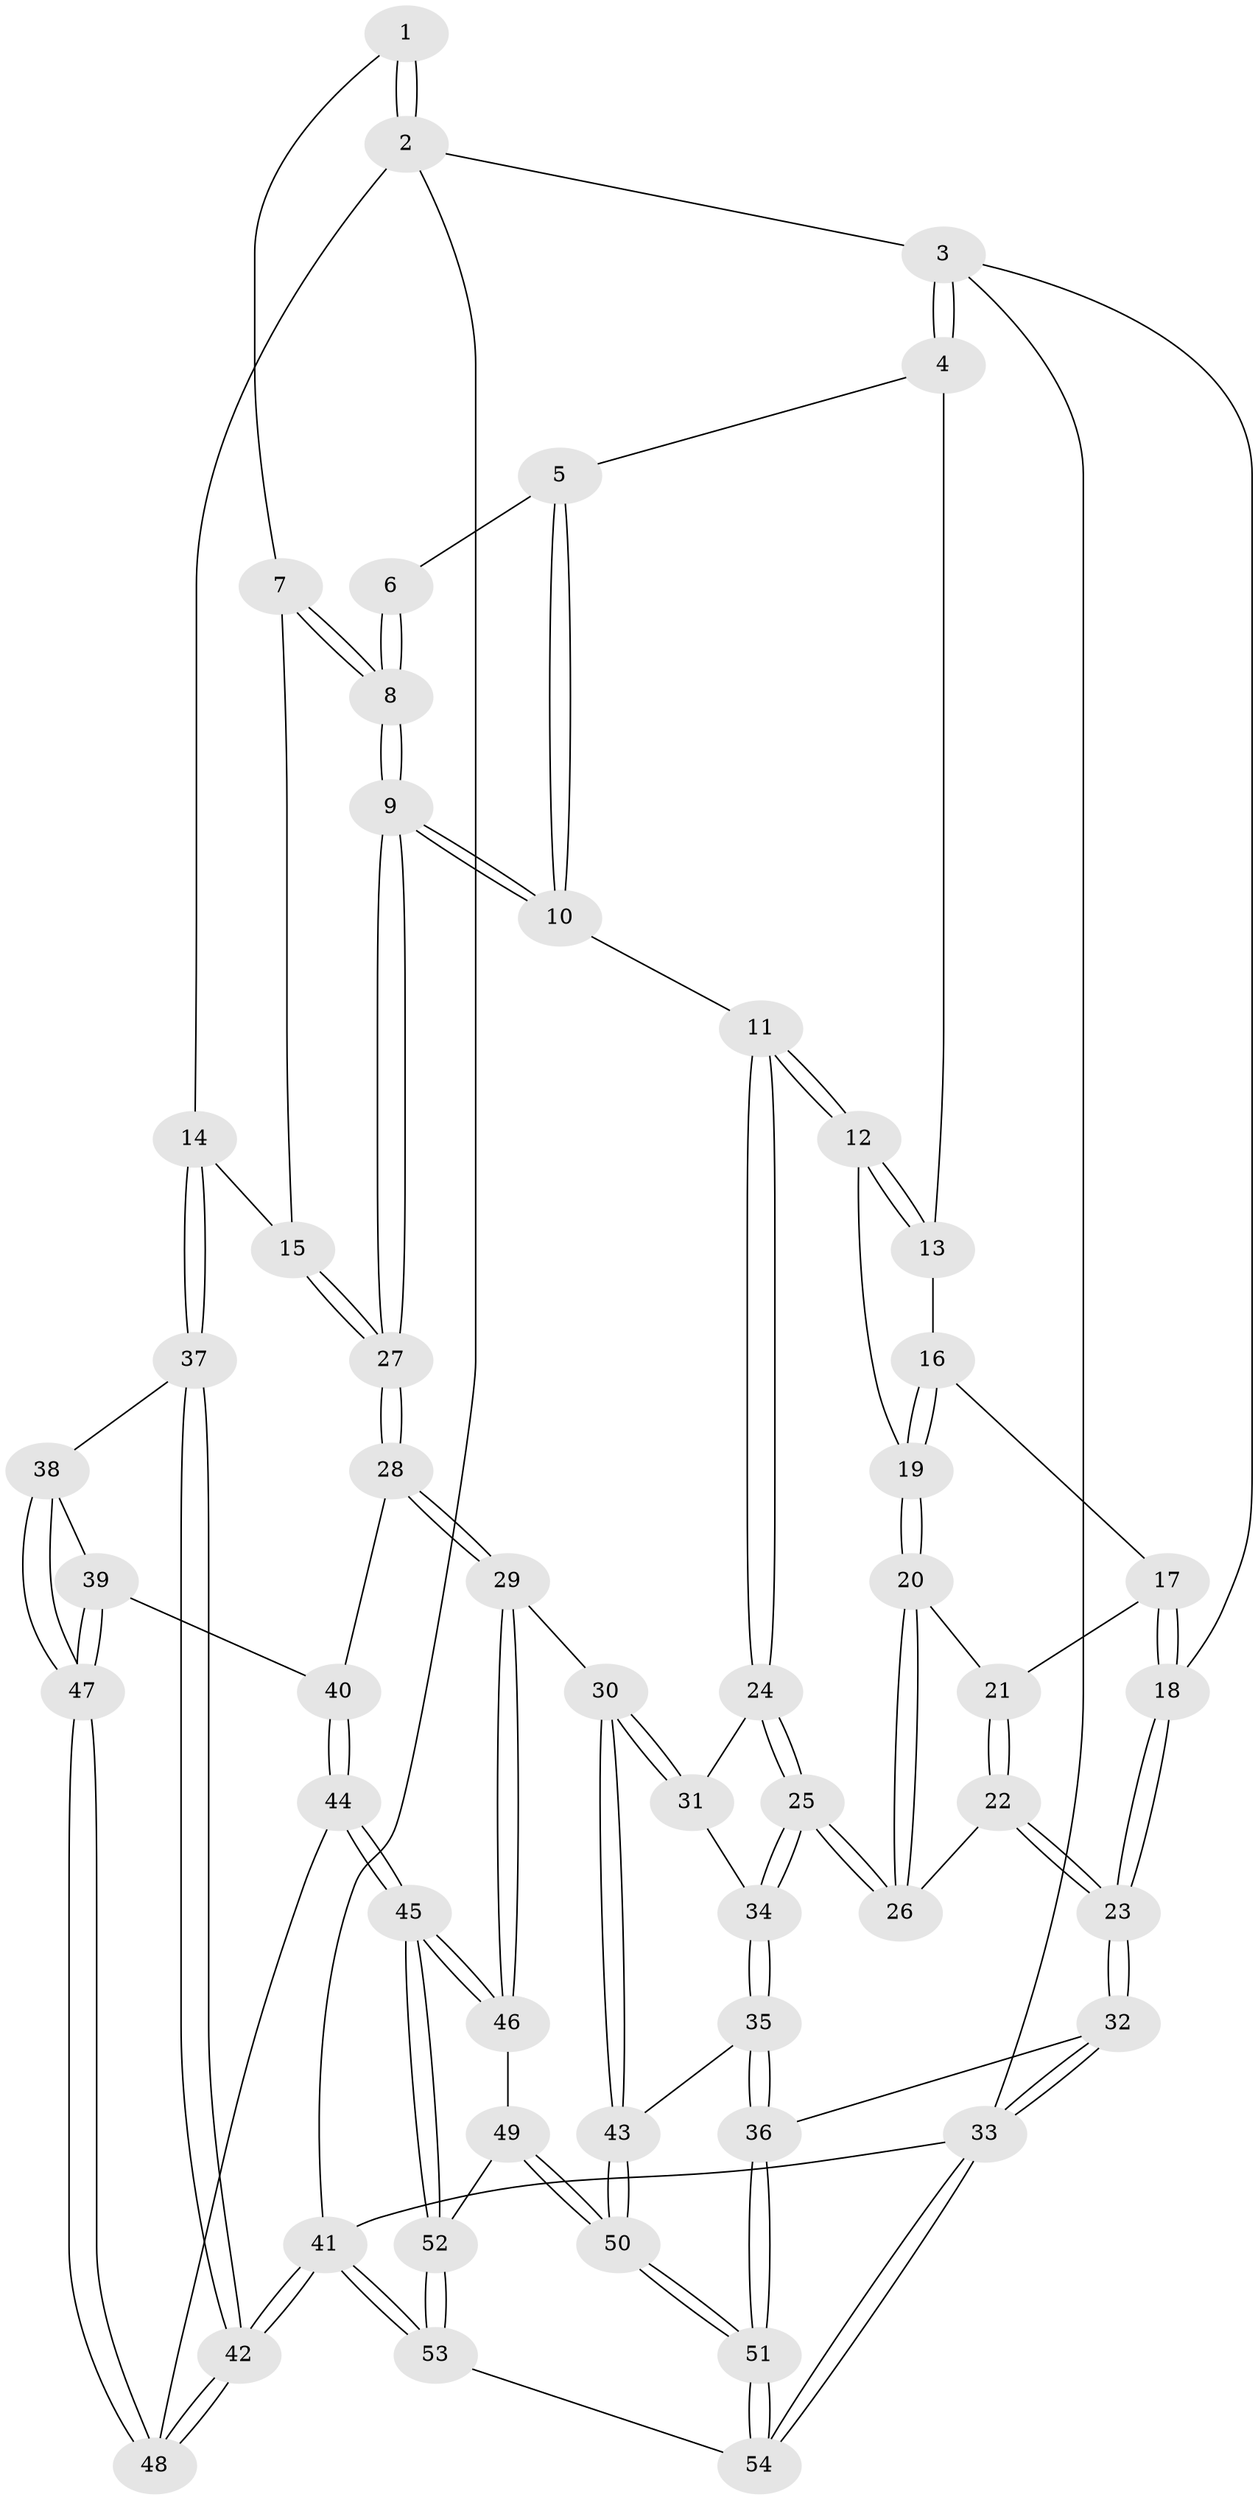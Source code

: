 // Generated by graph-tools (version 1.1) at 2025/27/03/09/25 03:27:14]
// undirected, 54 vertices, 132 edges
graph export_dot {
graph [start="1"]
  node [color=gray90,style=filled];
  1 [pos="+0.8975221386794786+0"];
  2 [pos="+1+0"];
  3 [pos="+0+0"];
  4 [pos="+0.2535904806943264+0"];
  5 [pos="+0.4881070770162296+0"];
  6 [pos="+0.5534920238588925+0"];
  7 [pos="+0.838941559431953+0.016171256646206097"];
  8 [pos="+0.682341186068795+0.26878316278092274"];
  9 [pos="+0.6765842207866936+0.31397322426986485"];
  10 [pos="+0.47773676709574+0.2336224315828608"];
  11 [pos="+0.4155749454468808+0.25543113006668816"];
  12 [pos="+0.3755228512473243+0.23682208842608427"];
  13 [pos="+0.26045863658400276+0"];
  14 [pos="+1+0.24899137029143403"];
  15 [pos="+0.9112769913258206+0.2710778460370874"];
  16 [pos="+0.23324110277223817+0.08819142796821929"];
  17 [pos="+0.10353444033355516+0.23528551775629797"];
  18 [pos="+0+0.053440839836643945"];
  19 [pos="+0.23645935784601768+0.26811113984242907"];
  20 [pos="+0.22018223999532985+0.28455149982766453"];
  21 [pos="+0.11349353883656253+0.24588689385804363"];
  22 [pos="+0.07620454804247322+0.39896011134033293"];
  23 [pos="+0+0.6170863413143486"];
  24 [pos="+0.40962466137069964+0.27902613799512405"];
  25 [pos="+0.2630726727884336+0.4052236995549473"];
  26 [pos="+0.22525339165264957+0.34320871984016804"];
  27 [pos="+0.711749766558522+0.38177200489832464"];
  28 [pos="+0.7094905581152792+0.41517079385635747"];
  29 [pos="+0.6416627104540623+0.48147994613548467"];
  30 [pos="+0.5594203802343547+0.49864753028802805"];
  31 [pos="+0.42059501874168054+0.42170113101542905"];
  32 [pos="+0+0.6522488912616871"];
  33 [pos="+0+1"];
  34 [pos="+0.27604403512768616+0.465262207263516"];
  35 [pos="+0.2681020375795738+0.4856064069386413"];
  36 [pos="+0+0.6533870927734121"];
  37 [pos="+1+0.5199202853628925"];
  38 [pos="+1+0.535544135002654"];
  39 [pos="+0.8907567218415146+0.5199098962286002"];
  40 [pos="+0.8335916637809313+0.5054746745607394"];
  41 [pos="+1+1"];
  42 [pos="+1+1"];
  43 [pos="+0.40799493782307233+0.6341397457972597"];
  44 [pos="+0.8120537666240185+0.7506589292714808"];
  45 [pos="+0.7425596775755612+0.7884970489400662"];
  46 [pos="+0.6453860974989564+0.5655371998582409"];
  47 [pos="+0.9106772111578846+0.7422050235844582"];
  48 [pos="+0.904575089850847+0.7567132092772498"];
  49 [pos="+0.5707321741334176+0.7088254463395895"];
  50 [pos="+0.3780952059287022+0.8082312474822234"];
  51 [pos="+0.3709116650053642+0.8235019369787556"];
  52 [pos="+0.7278123084557442+0.8134224950658866"];
  53 [pos="+0.6639283897060124+1"];
  54 [pos="+0.4217872526493899+0.9835875794160036"];
  1 -- 2;
  1 -- 2;
  1 -- 7;
  2 -- 3;
  2 -- 14;
  2 -- 41;
  3 -- 4;
  3 -- 4;
  3 -- 18;
  3 -- 33;
  4 -- 5;
  4 -- 13;
  5 -- 6;
  5 -- 10;
  5 -- 10;
  6 -- 8;
  6 -- 8;
  7 -- 8;
  7 -- 8;
  7 -- 15;
  8 -- 9;
  8 -- 9;
  9 -- 10;
  9 -- 10;
  9 -- 27;
  9 -- 27;
  10 -- 11;
  11 -- 12;
  11 -- 12;
  11 -- 24;
  11 -- 24;
  12 -- 13;
  12 -- 13;
  12 -- 19;
  13 -- 16;
  14 -- 15;
  14 -- 37;
  14 -- 37;
  15 -- 27;
  15 -- 27;
  16 -- 17;
  16 -- 19;
  16 -- 19;
  17 -- 18;
  17 -- 18;
  17 -- 21;
  18 -- 23;
  18 -- 23;
  19 -- 20;
  19 -- 20;
  20 -- 21;
  20 -- 26;
  20 -- 26;
  21 -- 22;
  21 -- 22;
  22 -- 23;
  22 -- 23;
  22 -- 26;
  23 -- 32;
  23 -- 32;
  24 -- 25;
  24 -- 25;
  24 -- 31;
  25 -- 26;
  25 -- 26;
  25 -- 34;
  25 -- 34;
  27 -- 28;
  27 -- 28;
  28 -- 29;
  28 -- 29;
  28 -- 40;
  29 -- 30;
  29 -- 46;
  29 -- 46;
  30 -- 31;
  30 -- 31;
  30 -- 43;
  30 -- 43;
  31 -- 34;
  32 -- 33;
  32 -- 33;
  32 -- 36;
  33 -- 54;
  33 -- 54;
  33 -- 41;
  34 -- 35;
  34 -- 35;
  35 -- 36;
  35 -- 36;
  35 -- 43;
  36 -- 51;
  36 -- 51;
  37 -- 38;
  37 -- 42;
  37 -- 42;
  38 -- 39;
  38 -- 47;
  38 -- 47;
  39 -- 40;
  39 -- 47;
  39 -- 47;
  40 -- 44;
  40 -- 44;
  41 -- 42;
  41 -- 42;
  41 -- 53;
  41 -- 53;
  42 -- 48;
  42 -- 48;
  43 -- 50;
  43 -- 50;
  44 -- 45;
  44 -- 45;
  44 -- 48;
  45 -- 46;
  45 -- 46;
  45 -- 52;
  45 -- 52;
  46 -- 49;
  47 -- 48;
  47 -- 48;
  49 -- 50;
  49 -- 50;
  49 -- 52;
  50 -- 51;
  50 -- 51;
  51 -- 54;
  51 -- 54;
  52 -- 53;
  52 -- 53;
  53 -- 54;
}
